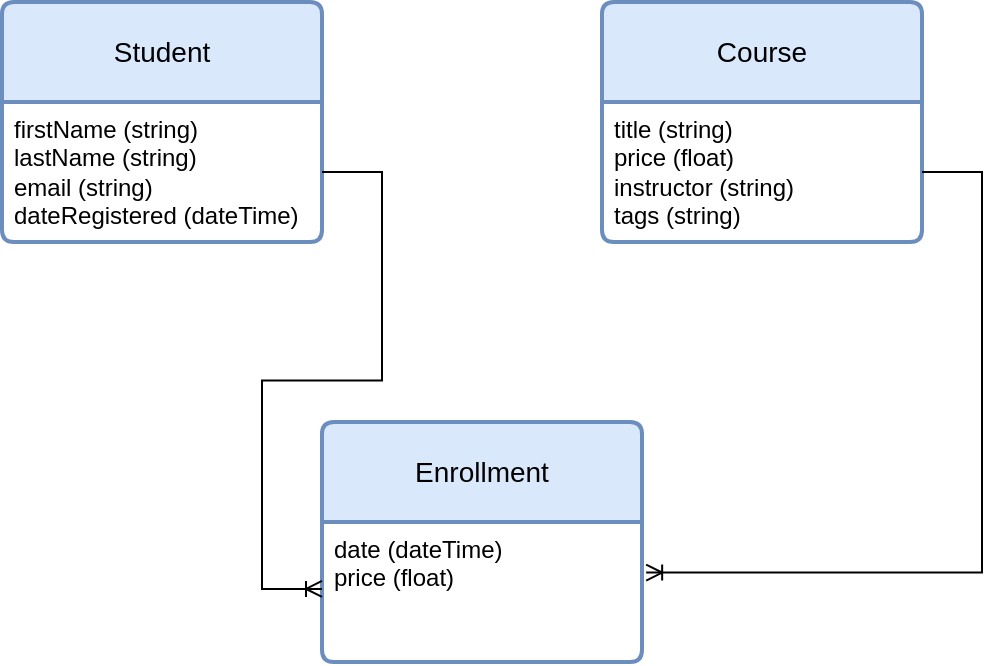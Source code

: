 <mxfile version="21.6.2" type="github">
  <diagram id="R2lEEEUBdFMjLlhIrx00" name="Page-1">
    <mxGraphModel dx="977" dy="591" grid="1" gridSize="10" guides="1" tooltips="1" connect="1" arrows="1" fold="1" page="1" pageScale="1" pageWidth="850" pageHeight="1100" math="0" shadow="0" extFonts="Permanent Marker^https://fonts.googleapis.com/css?family=Permanent+Marker">
      <root>
        <mxCell id="0" />
        <mxCell id="1" parent="0" />
        <mxCell id="zFe8Jc1kFJkEQD9ZP29R-1" value="Student" style="swimlane;childLayout=stackLayout;horizontal=1;startSize=50;horizontalStack=0;rounded=1;fontSize=14;fontStyle=0;strokeWidth=2;resizeParent=0;resizeLast=1;shadow=0;dashed=0;align=center;arcSize=4;whiteSpace=wrap;html=1;fillColor=#dae8fc;strokeColor=#6c8ebf;" vertex="1" parent="1">
          <mxGeometry x="110" y="80" width="160" height="120" as="geometry" />
        </mxCell>
        <mxCell id="zFe8Jc1kFJkEQD9ZP29R-2" value="firstName (string)&lt;br&gt;lastName (string)&lt;br&gt;email (string)&lt;br&gt;dateRegistered (dateTime)" style="align=left;strokeColor=none;fillColor=none;spacingLeft=4;fontSize=12;verticalAlign=top;resizable=0;rotatable=0;part=1;html=1;" vertex="1" parent="zFe8Jc1kFJkEQD9ZP29R-1">
          <mxGeometry y="50" width="160" height="70" as="geometry" />
        </mxCell>
        <mxCell id="zFe8Jc1kFJkEQD9ZP29R-3" value="Course" style="swimlane;childLayout=stackLayout;horizontal=1;startSize=50;horizontalStack=0;rounded=1;fontSize=14;fontStyle=0;strokeWidth=2;resizeParent=0;resizeLast=1;shadow=0;dashed=0;align=center;arcSize=4;whiteSpace=wrap;html=1;fillColor=#dae8fc;strokeColor=#6c8ebf;" vertex="1" parent="1">
          <mxGeometry x="410" y="80" width="160" height="120" as="geometry" />
        </mxCell>
        <mxCell id="zFe8Jc1kFJkEQD9ZP29R-4" value="title (string)&lt;br style=&quot;border-color: var(--border-color);&quot;&gt;price (float)&lt;br style=&quot;border-color: var(--border-color);&quot;&gt;instructor (string)&lt;br&gt;tags (string)" style="align=left;strokeColor=none;fillColor=none;spacingLeft=4;fontSize=12;verticalAlign=top;resizable=0;rotatable=0;part=1;html=1;" vertex="1" parent="zFe8Jc1kFJkEQD9ZP29R-3">
          <mxGeometry y="50" width="160" height="70" as="geometry" />
        </mxCell>
        <mxCell id="zFe8Jc1kFJkEQD9ZP29R-8" value="Enrollment" style="swimlane;childLayout=stackLayout;horizontal=1;startSize=50;horizontalStack=0;rounded=1;fontSize=14;fontStyle=0;strokeWidth=2;resizeParent=0;resizeLast=1;shadow=0;dashed=0;align=center;arcSize=4;whiteSpace=wrap;html=1;fillColor=#dae8fc;strokeColor=#6c8ebf;" vertex="1" parent="1">
          <mxGeometry x="270" y="290" width="160" height="120" as="geometry" />
        </mxCell>
        <mxCell id="zFe8Jc1kFJkEQD9ZP29R-9" value="date (dateTime)&lt;br&gt;price (float)" style="align=left;strokeColor=none;fillColor=none;spacingLeft=4;fontSize=12;verticalAlign=top;resizable=0;rotatable=0;part=1;html=1;" vertex="1" parent="zFe8Jc1kFJkEQD9ZP29R-8">
          <mxGeometry y="50" width="160" height="70" as="geometry" />
        </mxCell>
        <mxCell id="zFe8Jc1kFJkEQD9ZP29R-10" value="" style="edgeStyle=entityRelationEdgeStyle;fontSize=12;html=1;endArrow=ERoneToMany;rounded=0;entryX=-0.015;entryY=0.378;entryDx=0;entryDy=0;entryPerimeter=0;" edge="1" parent="1" source="zFe8Jc1kFJkEQD9ZP29R-2">
          <mxGeometry width="100" height="100" relative="1" as="geometry">
            <mxPoint x="180" y="220" as="sourcePoint" />
            <mxPoint x="270.0" y="373.45" as="targetPoint" />
            <Array as="points">
              <mxPoint x="210" y="250" />
              <mxPoint x="190" y="300" />
              <mxPoint x="230" y="370" />
              <mxPoint x="190" y="250" />
              <mxPoint x="210" y="220" />
              <mxPoint x="201.36" y="260" />
              <mxPoint x="182.4" y="246.99" />
              <mxPoint x="240.36" y="290" />
              <mxPoint x="201.36" y="290" />
              <mxPoint x="171.36" y="300" />
              <mxPoint x="202.4" y="306.99" />
            </Array>
          </mxGeometry>
        </mxCell>
        <mxCell id="zFe8Jc1kFJkEQD9ZP29R-11" value="" style="edgeStyle=entityRelationEdgeStyle;fontSize=12;html=1;endArrow=ERoneToMany;rounded=0;entryX=1.013;entryY=0.361;entryDx=0;entryDy=0;entryPerimeter=0;" edge="1" parent="1" source="zFe8Jc1kFJkEQD9ZP29R-4" target="zFe8Jc1kFJkEQD9ZP29R-9">
          <mxGeometry width="100" height="100" relative="1" as="geometry">
            <mxPoint x="490" y="204" as="sourcePoint" />
            <mxPoint x="430" y="367.5" as="targetPoint" />
            <Array as="points">
              <mxPoint x="450" y="210" />
            </Array>
          </mxGeometry>
        </mxCell>
      </root>
    </mxGraphModel>
  </diagram>
</mxfile>
